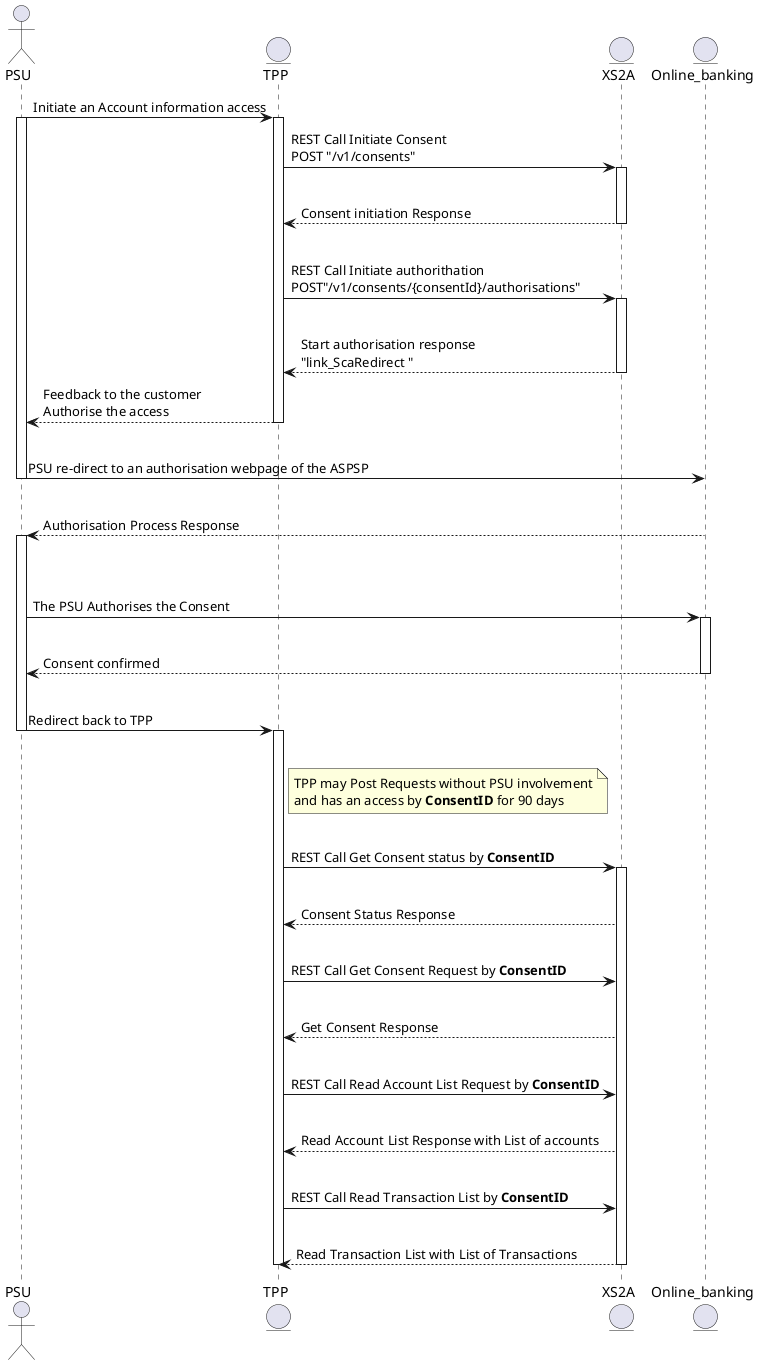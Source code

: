 @startuml
actor PSU
entity TPP
entity XS2A
entity Online_banking
PSU->TPP: Initiate an Account information access
activate TPP
activate PSU
TPP -> XS2A: REST Call Initiate Consent\nPOST "/v1/consents"
activate XS2A
|||
XS2A-->TPP: Consent initiation Response
deactivate XS2A
|||
TPP->XS2A: REST Call Initiate authorithation \nPOST"/v1/consents/{consentId}/authorisations"
activate XS2A
|||
XS2A-->TPP: Start authorisation response\n"link_ScaRedirect "
deactivate XS2A
TPP-->PSU: Feedback to the customer\nAuthorise the access
deactivate TPP
|||
PSU->Online_banking: PSU re-direct to an authorisation webpage of the ASPSP
deactivate PSU
|||
Online_banking-->PSU: Authorisation Process Response
|||
deactivate Online_banking
activate PSU
|||
PSU->Online_banking: The PSU Authorises the Consent
activate Online_banking
|||
Online_banking-->PSU: Consent confirmed
deactivate Online_banking
|||
PSU->TPP: Redirect back to TPP
deactivate PSU
activate TPP
|||
note right of TPP
TPP may Post Requests without PSU involvement
and has an access by **ConsentID** for 90 days
end note
|||
TPP->XS2A: REST Call Get Consent status by **ConsentID**
activate XS2A
|||
XS2A-->TPP: Consent Status Response
|||
TPP->XS2A: REST Call Get Consent Request by **ConsentID**
|||
XS2A-->TPP: Get Consent Response
|||
TPP->XS2A: REST Call Read Account List Request by **ConsentID**
|||
XS2A-->TPP: Read Account List Response with List of accounts
|||
TPP->XS2A: REST Call Read Transaction List by **ConsentID**
|||
XS2A-->TPP: Read Transaction List with List of Transactions
deactivate XS2A
deactivate TPP
@enduml

